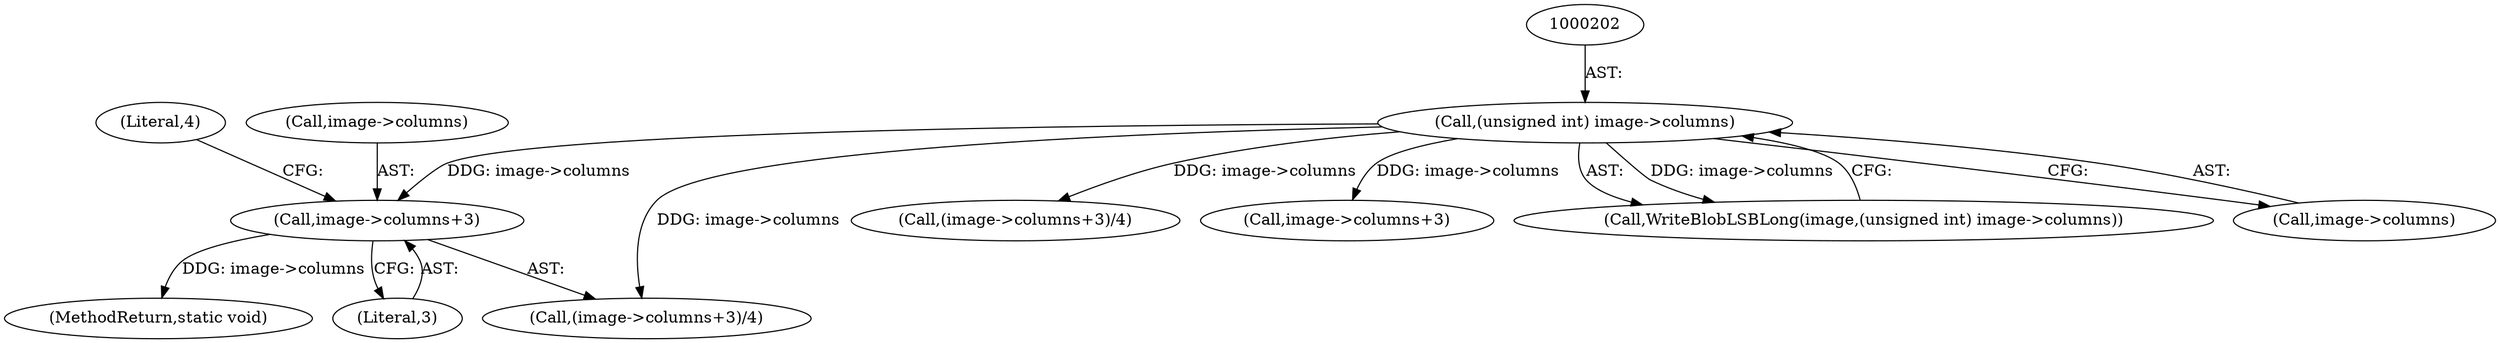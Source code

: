 digraph "0_ImageMagick_d7325bac173492b358417a0ad49fabad44447d52_9@pointer" {
"1000220" [label="(Call,image->columns+3)"];
"1000201" [label="(Call,(unsigned int) image->columns)"];
"1000225" [label="(Literal,4)"];
"1000221" [label="(Call,image->columns)"];
"1000237" [label="(Call,(image->columns+3)/4)"];
"1000238" [label="(Call,image->columns+3)"];
"1000398" [label="(MethodReturn,static void)"];
"1000224" [label="(Literal,3)"];
"1000220" [label="(Call,image->columns+3)"];
"1000199" [label="(Call,WriteBlobLSBLong(image,(unsigned int) image->columns))"];
"1000203" [label="(Call,image->columns)"];
"1000201" [label="(Call,(unsigned int) image->columns)"];
"1000219" [label="(Call,(image->columns+3)/4)"];
"1000220" -> "1000219"  [label="AST: "];
"1000220" -> "1000224"  [label="CFG: "];
"1000221" -> "1000220"  [label="AST: "];
"1000224" -> "1000220"  [label="AST: "];
"1000225" -> "1000220"  [label="CFG: "];
"1000220" -> "1000398"  [label="DDG: image->columns"];
"1000201" -> "1000220"  [label="DDG: image->columns"];
"1000201" -> "1000199"  [label="AST: "];
"1000201" -> "1000203"  [label="CFG: "];
"1000202" -> "1000201"  [label="AST: "];
"1000203" -> "1000201"  [label="AST: "];
"1000199" -> "1000201"  [label="CFG: "];
"1000201" -> "1000199"  [label="DDG: image->columns"];
"1000201" -> "1000219"  [label="DDG: image->columns"];
"1000201" -> "1000237"  [label="DDG: image->columns"];
"1000201" -> "1000238"  [label="DDG: image->columns"];
}

